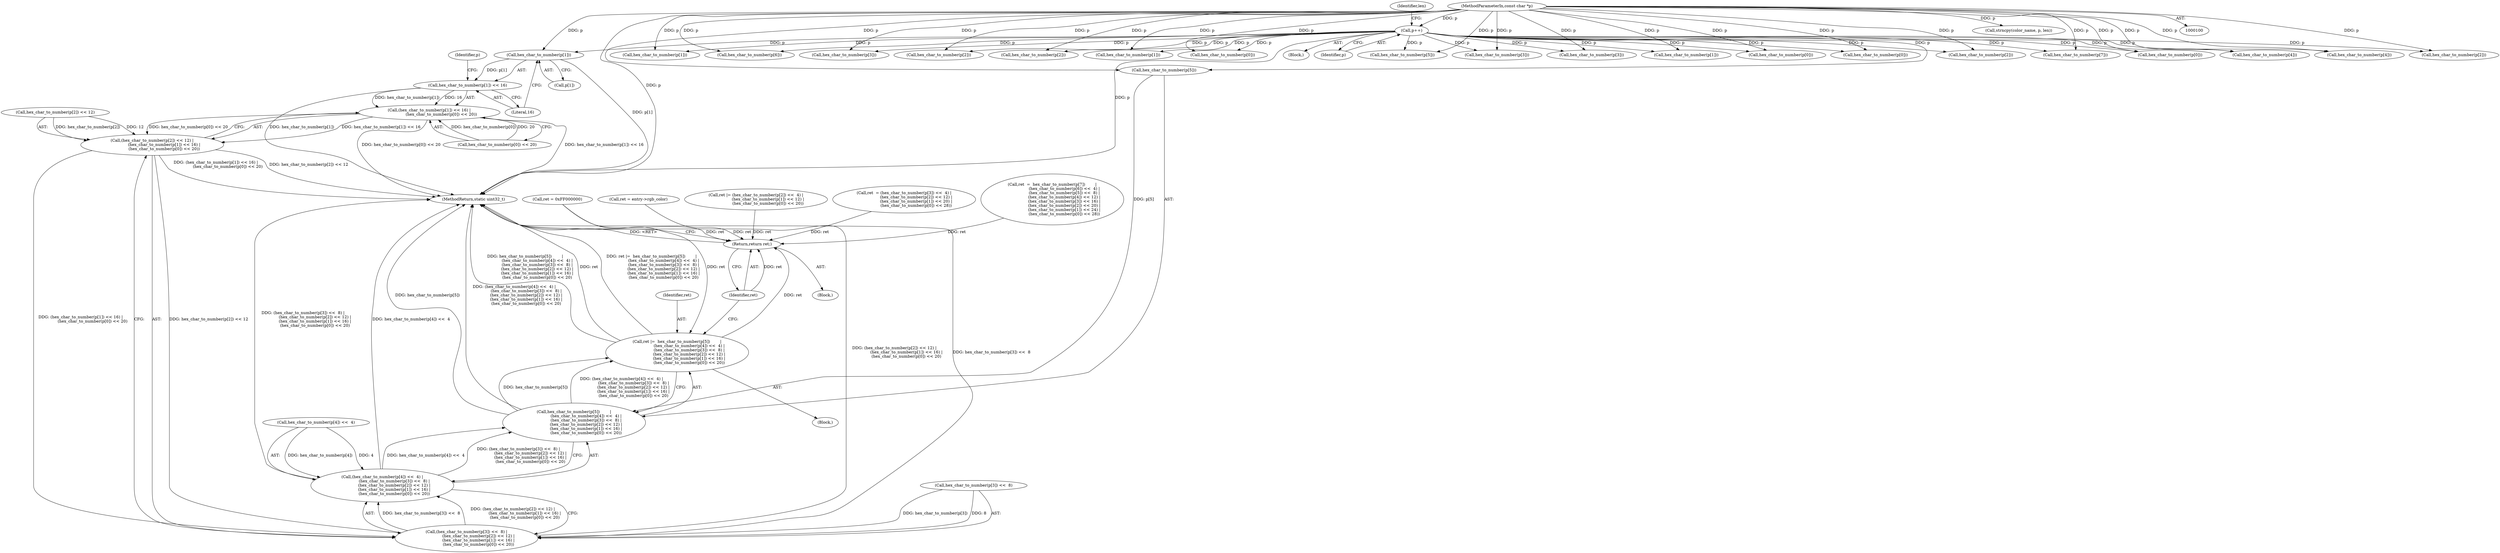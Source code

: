digraph "0_FFmpeg_cb243972b121b1ae6b60a78ff55a0506c69f3879@array" {
"1000228" [label="(Call,hex_char_to_number(p[1]))"];
"1000126" [label="(Call,p++)"];
"1000101" [label="(MethodParameterIn,const char *p)"];
"1000227" [label="(Call,hex_char_to_number(p[1]) << 16)"];
"1000226" [label="(Call,(hex_char_to_number(p[1]) << 16) |\n                   (hex_char_to_number(p[0]) << 20))"];
"1000219" [label="(Call,(hex_char_to_number(p[2]) << 12) |\n                   (hex_char_to_number(p[1]) << 16) |\n                   (hex_char_to_number(p[0]) << 20))"];
"1000212" [label="(Call,(hex_char_to_number(p[3]) <<  8) |\n                   (hex_char_to_number(p[2]) << 12) |\n                   (hex_char_to_number(p[1]) << 16) |\n                   (hex_char_to_number(p[0]) << 20))"];
"1000205" [label="(Call,(hex_char_to_number(p[4]) <<  4) |\n                   (hex_char_to_number(p[3]) <<  8) |\n                   (hex_char_to_number(p[2]) << 12) |\n                   (hex_char_to_number(p[1]) << 16) |\n                   (hex_char_to_number(p[0]) << 20))"];
"1000200" [label="(Call,hex_char_to_number(p[5])        |\n                   (hex_char_to_number(p[4]) <<  4) |\n                   (hex_char_to_number(p[3]) <<  8) |\n                   (hex_char_to_number(p[2]) << 12) |\n                   (hex_char_to_number(p[1]) << 16) |\n                   (hex_char_to_number(p[0]) << 20))"];
"1000198" [label="(Call,ret |=  hex_char_to_number(p[5])        |\n                   (hex_char_to_number(p[4]) <<  4) |\n                   (hex_char_to_number(p[3]) <<  8) |\n                   (hex_char_to_number(p[2]) << 12) |\n                   (hex_char_to_number(p[1]) << 16) |\n                   (hex_char_to_number(p[0]) << 20))"];
"1000331" [label="(Return,return ret;)"];
"1000197" [label="(Block,)"];
"1000146" [label="(Call,hex_char_to_number(p[1]))"];
"1000254" [label="(Call,hex_char_to_number(p[6]))"];
"1000275" [label="(Call,hex_char_to_number(p[3]))"];
"1000139" [label="(Call,hex_char_to_number(p[2]))"];
"1000219" [label="(Call,(hex_char_to_number(p[2]) << 12) |\n                   (hex_char_to_number(p[1]) << 16) |\n                   (hex_char_to_number(p[0]) << 20))"];
"1000232" [label="(Literal,16)"];
"1000229" [label="(Call,p[1])"];
"1000174" [label="(Call,hex_char_to_number(p[2]))"];
"1000245" [label="(Call,ret  =  hex_char_to_number(p[7])        |\n                   (hex_char_to_number(p[6]) <<  4) |\n                   (hex_char_to_number(p[5]) <<  8) |\n                   (hex_char_to_number(p[4]) << 12) |\n                   (hex_char_to_number(p[3]) << 16) |\n                   (hex_char_to_number(p[2]) << 20) |\n                   (hex_char_to_number(p[1]) << 24) |\n                   (hex_char_to_number(p[0]) << 28))"];
"1000227" [label="(Call,hex_char_to_number(p[1]) << 16)"];
"1000200" [label="(Call,hex_char_to_number(p[5])        |\n                   (hex_char_to_number(p[4]) <<  4) |\n                   (hex_char_to_number(p[3]) <<  8) |\n                   (hex_char_to_number(p[2]) << 12) |\n                   (hex_char_to_number(p[1]) << 16) |\n                   (hex_char_to_number(p[0]) << 20))"];
"1000332" [label="(Identifier,ret)"];
"1000126" [label="(Call,p++)"];
"1000152" [label="(Call,hex_char_to_number(p[0]))"];
"1000101" [label="(MethodParameterIn,const char *p)"];
"1000214" [label="(Call,hex_char_to_number(p[3]))"];
"1000233" [label="(Call,hex_char_to_number(p[0]) << 20)"];
"1000125" [label="(Block,)"];
"1000206" [label="(Call,hex_char_to_number(p[4]) <<  4)"];
"1000187" [label="(Call,hex_char_to_number(p[0]))"];
"1000248" [label="(Call,hex_char_to_number(p[7]))"];
"1000207" [label="(Call,hex_char_to_number(p[4]))"];
"1000213" [label="(Call,hex_char_to_number(p[3]) <<  8)"];
"1000205" [label="(Call,(hex_char_to_number(p[4]) <<  4) |\n                   (hex_char_to_number(p[3]) <<  8) |\n                   (hex_char_to_number(p[2]) << 12) |\n                   (hex_char_to_number(p[1]) << 16) |\n                   (hex_char_to_number(p[0]) << 20))"];
"1000198" [label="(Call,ret |=  hex_char_to_number(p[5])        |\n                   (hex_char_to_number(p[4]) <<  4) |\n                   (hex_char_to_number(p[3]) <<  8) |\n                   (hex_char_to_number(p[2]) << 12) |\n                   (hex_char_to_number(p[1]) << 16) |\n                   (hex_char_to_number(p[0]) << 20))"];
"1000221" [label="(Call,hex_char_to_number(p[2]))"];
"1000103" [label="(Block,)"];
"1000226" [label="(Call,(hex_char_to_number(p[1]) << 16) |\n                   (hex_char_to_number(p[0]) << 20))"];
"1000181" [label="(Call,hex_char_to_number(p[1]))"];
"1000331" [label="(Return,return ret;)"];
"1000199" [label="(Identifier,ret)"];
"1000326" [label="(Call,ret = entry->rgb_color)"];
"1000236" [label="(Identifier,p)"];
"1000261" [label="(Call,hex_char_to_number(p[5]))"];
"1000129" [label="(Identifier,len)"];
"1000167" [label="(Call,hex_char_to_number(p[3]))"];
"1000289" [label="(Call,hex_char_to_number(p[1]))"];
"1000212" [label="(Call,(hex_char_to_number(p[3]) <<  8) |\n                   (hex_char_to_number(p[2]) << 12) |\n                   (hex_char_to_number(p[1]) << 16) |\n                   (hex_char_to_number(p[0]) << 20))"];
"1000302" [label="(Call,strncpy(color_name, p, len))"];
"1000295" [label="(Call,hex_char_to_number(p[0]))"];
"1000282" [label="(Call,hex_char_to_number(p[2]))"];
"1000220" [label="(Call,hex_char_to_number(p[2]) << 12)"];
"1000105" [label="(Call,ret = 0xFF000000)"];
"1000135" [label="(Call,ret |= (hex_char_to_number(p[2]) <<  4) |\n                   (hex_char_to_number(p[1]) << 12) |\n                   (hex_char_to_number(p[0]) << 20))"];
"1000201" [label="(Call,hex_char_to_number(p[5]))"];
"1000228" [label="(Call,hex_char_to_number(p[1]))"];
"1000127" [label="(Identifier,p)"];
"1000234" [label="(Call,hex_char_to_number(p[0]))"];
"1000333" [label="(MethodReturn,static uint32_t)"];
"1000268" [label="(Call,hex_char_to_number(p[4]))"];
"1000163" [label="(Call,ret  = (hex_char_to_number(p[3]) <<  4) |\n                   (hex_char_to_number(p[2]) << 12) |\n                   (hex_char_to_number(p[1]) << 20) |\n                   (hex_char_to_number(p[0]) << 28))"];
"1000228" -> "1000227"  [label="AST: "];
"1000228" -> "1000229"  [label="CFG: "];
"1000229" -> "1000228"  [label="AST: "];
"1000232" -> "1000228"  [label="CFG: "];
"1000228" -> "1000333"  [label="DDG: p[1]"];
"1000228" -> "1000227"  [label="DDG: p[1]"];
"1000126" -> "1000228"  [label="DDG: p"];
"1000101" -> "1000228"  [label="DDG: p"];
"1000126" -> "1000125"  [label="AST: "];
"1000126" -> "1000127"  [label="CFG: "];
"1000127" -> "1000126"  [label="AST: "];
"1000129" -> "1000126"  [label="CFG: "];
"1000126" -> "1000333"  [label="DDG: p"];
"1000101" -> "1000126"  [label="DDG: p"];
"1000126" -> "1000139"  [label="DDG: p"];
"1000126" -> "1000146"  [label="DDG: p"];
"1000126" -> "1000152"  [label="DDG: p"];
"1000126" -> "1000167"  [label="DDG: p"];
"1000126" -> "1000174"  [label="DDG: p"];
"1000126" -> "1000181"  [label="DDG: p"];
"1000126" -> "1000187"  [label="DDG: p"];
"1000126" -> "1000201"  [label="DDG: p"];
"1000126" -> "1000207"  [label="DDG: p"];
"1000126" -> "1000214"  [label="DDG: p"];
"1000126" -> "1000221"  [label="DDG: p"];
"1000126" -> "1000234"  [label="DDG: p"];
"1000126" -> "1000248"  [label="DDG: p"];
"1000126" -> "1000254"  [label="DDG: p"];
"1000126" -> "1000261"  [label="DDG: p"];
"1000126" -> "1000268"  [label="DDG: p"];
"1000126" -> "1000275"  [label="DDG: p"];
"1000126" -> "1000282"  [label="DDG: p"];
"1000126" -> "1000289"  [label="DDG: p"];
"1000126" -> "1000295"  [label="DDG: p"];
"1000101" -> "1000100"  [label="AST: "];
"1000101" -> "1000333"  [label="DDG: p"];
"1000101" -> "1000139"  [label="DDG: p"];
"1000101" -> "1000146"  [label="DDG: p"];
"1000101" -> "1000152"  [label="DDG: p"];
"1000101" -> "1000167"  [label="DDG: p"];
"1000101" -> "1000174"  [label="DDG: p"];
"1000101" -> "1000181"  [label="DDG: p"];
"1000101" -> "1000187"  [label="DDG: p"];
"1000101" -> "1000201"  [label="DDG: p"];
"1000101" -> "1000207"  [label="DDG: p"];
"1000101" -> "1000214"  [label="DDG: p"];
"1000101" -> "1000221"  [label="DDG: p"];
"1000101" -> "1000234"  [label="DDG: p"];
"1000101" -> "1000248"  [label="DDG: p"];
"1000101" -> "1000254"  [label="DDG: p"];
"1000101" -> "1000261"  [label="DDG: p"];
"1000101" -> "1000268"  [label="DDG: p"];
"1000101" -> "1000275"  [label="DDG: p"];
"1000101" -> "1000282"  [label="DDG: p"];
"1000101" -> "1000289"  [label="DDG: p"];
"1000101" -> "1000295"  [label="DDG: p"];
"1000101" -> "1000302"  [label="DDG: p"];
"1000227" -> "1000226"  [label="AST: "];
"1000227" -> "1000232"  [label="CFG: "];
"1000232" -> "1000227"  [label="AST: "];
"1000236" -> "1000227"  [label="CFG: "];
"1000227" -> "1000333"  [label="DDG: hex_char_to_number(p[1])"];
"1000227" -> "1000226"  [label="DDG: hex_char_to_number(p[1])"];
"1000227" -> "1000226"  [label="DDG: 16"];
"1000226" -> "1000219"  [label="AST: "];
"1000226" -> "1000233"  [label="CFG: "];
"1000233" -> "1000226"  [label="AST: "];
"1000219" -> "1000226"  [label="CFG: "];
"1000226" -> "1000333"  [label="DDG: hex_char_to_number(p[1]) << 16"];
"1000226" -> "1000333"  [label="DDG: hex_char_to_number(p[0]) << 20"];
"1000226" -> "1000219"  [label="DDG: hex_char_to_number(p[1]) << 16"];
"1000226" -> "1000219"  [label="DDG: hex_char_to_number(p[0]) << 20"];
"1000233" -> "1000226"  [label="DDG: hex_char_to_number(p[0])"];
"1000233" -> "1000226"  [label="DDG: 20"];
"1000219" -> "1000212"  [label="AST: "];
"1000220" -> "1000219"  [label="AST: "];
"1000212" -> "1000219"  [label="CFG: "];
"1000219" -> "1000333"  [label="DDG: (hex_char_to_number(p[1]) << 16) |\n                   (hex_char_to_number(p[0]) << 20)"];
"1000219" -> "1000333"  [label="DDG: hex_char_to_number(p[2]) << 12"];
"1000219" -> "1000212"  [label="DDG: hex_char_to_number(p[2]) << 12"];
"1000219" -> "1000212"  [label="DDG: (hex_char_to_number(p[1]) << 16) |\n                   (hex_char_to_number(p[0]) << 20)"];
"1000220" -> "1000219"  [label="DDG: hex_char_to_number(p[2])"];
"1000220" -> "1000219"  [label="DDG: 12"];
"1000212" -> "1000205"  [label="AST: "];
"1000213" -> "1000212"  [label="AST: "];
"1000205" -> "1000212"  [label="CFG: "];
"1000212" -> "1000333"  [label="DDG: (hex_char_to_number(p[2]) << 12) |\n                   (hex_char_to_number(p[1]) << 16) |\n                   (hex_char_to_number(p[0]) << 20)"];
"1000212" -> "1000333"  [label="DDG: hex_char_to_number(p[3]) <<  8"];
"1000212" -> "1000205"  [label="DDG: hex_char_to_number(p[3]) <<  8"];
"1000212" -> "1000205"  [label="DDG: (hex_char_to_number(p[2]) << 12) |\n                   (hex_char_to_number(p[1]) << 16) |\n                   (hex_char_to_number(p[0]) << 20)"];
"1000213" -> "1000212"  [label="DDG: hex_char_to_number(p[3])"];
"1000213" -> "1000212"  [label="DDG: 8"];
"1000205" -> "1000200"  [label="AST: "];
"1000206" -> "1000205"  [label="AST: "];
"1000200" -> "1000205"  [label="CFG: "];
"1000205" -> "1000333"  [label="DDG: hex_char_to_number(p[4]) <<  4"];
"1000205" -> "1000333"  [label="DDG: (hex_char_to_number(p[3]) <<  8) |\n                   (hex_char_to_number(p[2]) << 12) |\n                   (hex_char_to_number(p[1]) << 16) |\n                   (hex_char_to_number(p[0]) << 20)"];
"1000205" -> "1000200"  [label="DDG: hex_char_to_number(p[4]) <<  4"];
"1000205" -> "1000200"  [label="DDG: (hex_char_to_number(p[3]) <<  8) |\n                   (hex_char_to_number(p[2]) << 12) |\n                   (hex_char_to_number(p[1]) << 16) |\n                   (hex_char_to_number(p[0]) << 20)"];
"1000206" -> "1000205"  [label="DDG: hex_char_to_number(p[4])"];
"1000206" -> "1000205"  [label="DDG: 4"];
"1000200" -> "1000198"  [label="AST: "];
"1000201" -> "1000200"  [label="AST: "];
"1000198" -> "1000200"  [label="CFG: "];
"1000200" -> "1000333"  [label="DDG: hex_char_to_number(p[5])"];
"1000200" -> "1000333"  [label="DDG: (hex_char_to_number(p[4]) <<  4) |\n                   (hex_char_to_number(p[3]) <<  8) |\n                   (hex_char_to_number(p[2]) << 12) |\n                   (hex_char_to_number(p[1]) << 16) |\n                   (hex_char_to_number(p[0]) << 20)"];
"1000200" -> "1000198"  [label="DDG: hex_char_to_number(p[5])"];
"1000200" -> "1000198"  [label="DDG: (hex_char_to_number(p[4]) <<  4) |\n                   (hex_char_to_number(p[3]) <<  8) |\n                   (hex_char_to_number(p[2]) << 12) |\n                   (hex_char_to_number(p[1]) << 16) |\n                   (hex_char_to_number(p[0]) << 20)"];
"1000201" -> "1000200"  [label="DDG: p[5]"];
"1000198" -> "1000197"  [label="AST: "];
"1000199" -> "1000198"  [label="AST: "];
"1000332" -> "1000198"  [label="CFG: "];
"1000198" -> "1000333"  [label="DDG: hex_char_to_number(p[5])        |\n                   (hex_char_to_number(p[4]) <<  4) |\n                   (hex_char_to_number(p[3]) <<  8) |\n                   (hex_char_to_number(p[2]) << 12) |\n                   (hex_char_to_number(p[1]) << 16) |\n                   (hex_char_to_number(p[0]) << 20)"];
"1000198" -> "1000333"  [label="DDG: ret"];
"1000198" -> "1000333"  [label="DDG: ret |=  hex_char_to_number(p[5])        |\n                   (hex_char_to_number(p[4]) <<  4) |\n                   (hex_char_to_number(p[3]) <<  8) |\n                   (hex_char_to_number(p[2]) << 12) |\n                   (hex_char_to_number(p[1]) << 16) |\n                   (hex_char_to_number(p[0]) << 20)"];
"1000105" -> "1000198"  [label="DDG: ret"];
"1000198" -> "1000331"  [label="DDG: ret"];
"1000331" -> "1000103"  [label="AST: "];
"1000331" -> "1000332"  [label="CFG: "];
"1000332" -> "1000331"  [label="AST: "];
"1000333" -> "1000331"  [label="CFG: "];
"1000331" -> "1000333"  [label="DDG: <RET>"];
"1000332" -> "1000331"  [label="DDG: ret"];
"1000163" -> "1000331"  [label="DDG: ret"];
"1000135" -> "1000331"  [label="DDG: ret"];
"1000326" -> "1000331"  [label="DDG: ret"];
"1000245" -> "1000331"  [label="DDG: ret"];
"1000105" -> "1000331"  [label="DDG: ret"];
}
